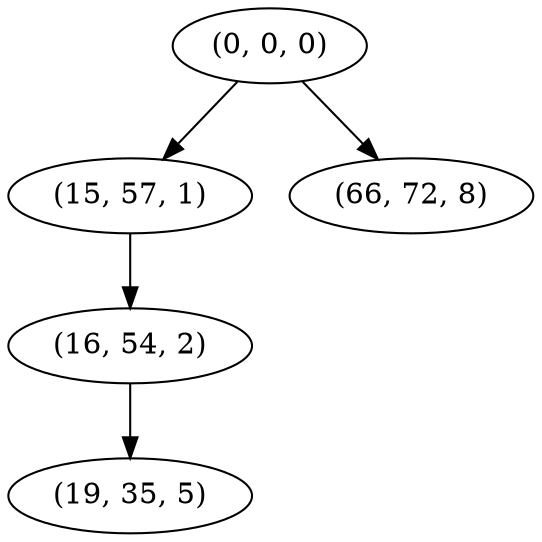digraph tree {
    "(0, 0, 0)";
    "(15, 57, 1)";
    "(16, 54, 2)";
    "(19, 35, 5)";
    "(66, 72, 8)";
    "(0, 0, 0)" -> "(15, 57, 1)";
    "(0, 0, 0)" -> "(66, 72, 8)";
    "(15, 57, 1)" -> "(16, 54, 2)";
    "(16, 54, 2)" -> "(19, 35, 5)";
}
